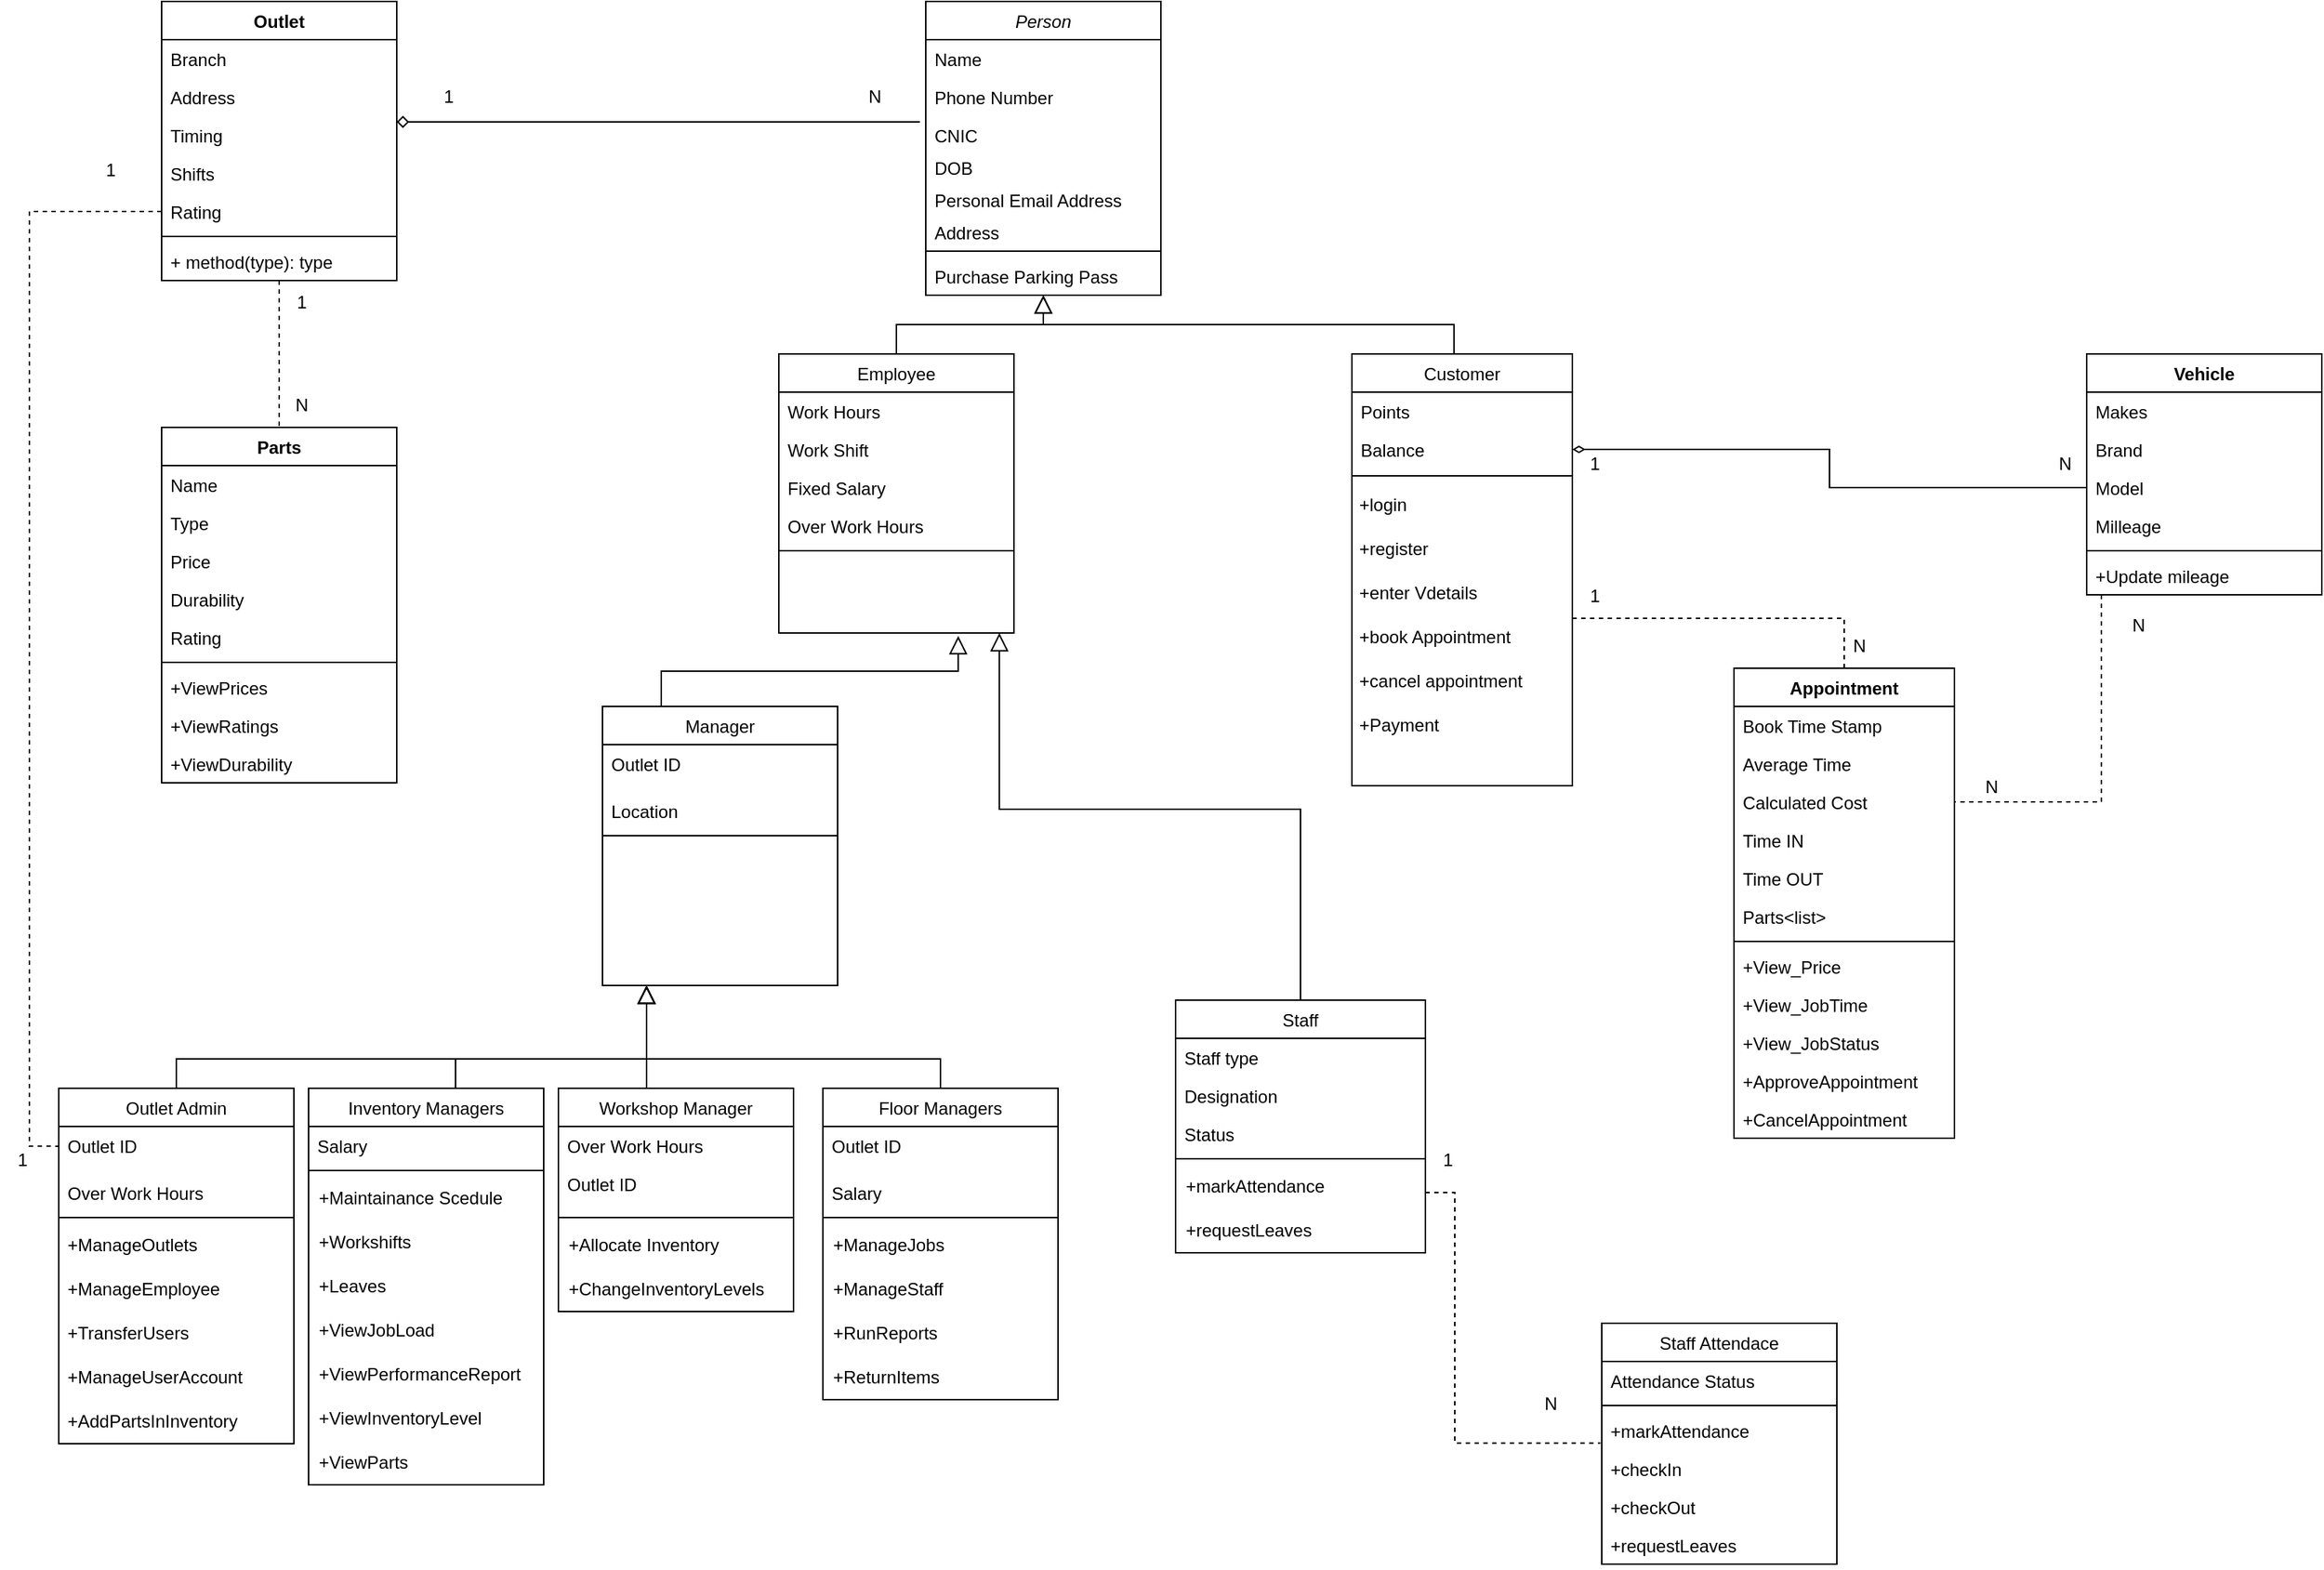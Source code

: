 <mxfile version="20.5.1" type="google"><diagram id="C5RBs43oDa-KdzZeNtuy" name="Page-1"><mxGraphModel grid="1" page="1" gridSize="10" guides="1" tooltips="1" connect="1" arrows="1" fold="1" pageScale="1" pageWidth="827" pageHeight="1169" math="0" shadow="0"><root><mxCell id="WIyWlLk6GJQsqaUBKTNV-0"/><mxCell id="WIyWlLk6GJQsqaUBKTNV-1" parent="WIyWlLk6GJQsqaUBKTNV-0"/><mxCell id="zkfFHV4jXpPFQw0GAbJ--0" value="Person" style="swimlane;fontStyle=2;align=center;verticalAlign=top;childLayout=stackLayout;horizontal=1;startSize=26;horizontalStack=0;resizeParent=1;resizeLast=0;collapsible=1;marginBottom=0;rounded=0;shadow=0;strokeWidth=1;" vertex="1" parent="WIyWlLk6GJQsqaUBKTNV-1"><mxGeometry x="300" y="120" width="160" height="200" as="geometry"><mxRectangle x="230" y="140" width="160" height="26" as="alternateBounds"/></mxGeometry></mxCell><mxCell id="zkfFHV4jXpPFQw0GAbJ--1" value="Name" style="text;align=left;verticalAlign=top;spacingLeft=4;spacingRight=4;overflow=hidden;rotatable=0;points=[[0,0.5],[1,0.5]];portConstraint=eastwest;" vertex="1" parent="zkfFHV4jXpPFQw0GAbJ--0"><mxGeometry y="26" width="160" height="26" as="geometry"/></mxCell><mxCell id="zkfFHV4jXpPFQw0GAbJ--2" value="Phone Number" style="text;align=left;verticalAlign=top;spacingLeft=4;spacingRight=4;overflow=hidden;rotatable=0;points=[[0,0.5],[1,0.5]];portConstraint=eastwest;rounded=0;shadow=0;html=0;" vertex="1" parent="zkfFHV4jXpPFQw0GAbJ--0"><mxGeometry y="52" width="160" height="26" as="geometry"/></mxCell><mxCell id="zkfFHV4jXpPFQw0GAbJ--3" value="CNIC" style="text;align=left;verticalAlign=top;spacingLeft=4;spacingRight=4;overflow=hidden;rotatable=0;points=[[0,0.5],[1,0.5]];portConstraint=eastwest;rounded=0;shadow=0;html=0;" vertex="1" parent="zkfFHV4jXpPFQw0GAbJ--0"><mxGeometry y="78" width="160" height="22" as="geometry"/></mxCell><mxCell id="qIHhbaHu1ZFWpemc7Zsc-0" value="DOB" style="text;align=left;verticalAlign=top;spacingLeft=4;spacingRight=4;overflow=hidden;rotatable=0;points=[[0,0.5],[1,0.5]];portConstraint=eastwest;rounded=0;shadow=0;html=0;" vertex="1" parent="zkfFHV4jXpPFQw0GAbJ--0"><mxGeometry y="100" width="160" height="22" as="geometry"/></mxCell><mxCell id="qIHhbaHu1ZFWpemc7Zsc-2" value="Personal Email Address" style="text;align=left;verticalAlign=top;spacingLeft=4;spacingRight=4;overflow=hidden;rotatable=0;points=[[0,0.5],[1,0.5]];portConstraint=eastwest;rounded=0;shadow=0;html=0;" vertex="1" parent="zkfFHV4jXpPFQw0GAbJ--0"><mxGeometry y="122" width="160" height="22" as="geometry"/></mxCell><mxCell id="qIHhbaHu1ZFWpemc7Zsc-1" value="Address" style="text;align=left;verticalAlign=top;spacingLeft=4;spacingRight=4;overflow=hidden;rotatable=0;points=[[0,0.5],[1,0.5]];portConstraint=eastwest;rounded=0;shadow=0;html=0;" vertex="1" parent="zkfFHV4jXpPFQw0GAbJ--0"><mxGeometry y="144" width="160" height="22" as="geometry"/></mxCell><mxCell id="zkfFHV4jXpPFQw0GAbJ--4" value="" style="line;html=1;strokeWidth=1;align=left;verticalAlign=middle;spacingTop=-1;spacingLeft=3;spacingRight=3;rotatable=0;labelPosition=right;points=[];portConstraint=eastwest;" vertex="1" parent="zkfFHV4jXpPFQw0GAbJ--0"><mxGeometry y="166" width="160" height="8" as="geometry"/></mxCell><mxCell id="zkfFHV4jXpPFQw0GAbJ--5" value="Purchase Parking Pass" style="text;align=left;verticalAlign=top;spacingLeft=4;spacingRight=4;overflow=hidden;rotatable=0;points=[[0,0.5],[1,0.5]];portConstraint=eastwest;" vertex="1" parent="zkfFHV4jXpPFQw0GAbJ--0"><mxGeometry y="174" width="160" height="26" as="geometry"/></mxCell><mxCell id="zkfFHV4jXpPFQw0GAbJ--12" value="" style="endArrow=block;endSize=10;endFill=0;shadow=0;strokeWidth=1;rounded=0;edgeStyle=elbowEdgeStyle;elbow=vertical;exitX=0.5;exitY=0;exitDx=0;exitDy=0;" edge="1" parent="WIyWlLk6GJQsqaUBKTNV-1" source="5S91FyVZtu-QSs44TFKu-78" target="zkfFHV4jXpPFQw0GAbJ--0"><mxGeometry width="160" relative="1" as="geometry"><mxPoint x="280" y="360" as="sourcePoint"/><mxPoint x="280" y="203" as="targetPoint"/></mxGeometry></mxCell><mxCell id="zkfFHV4jXpPFQw0GAbJ--16" value="" style="endArrow=block;endSize=10;endFill=0;shadow=0;strokeWidth=1;rounded=0;edgeStyle=elbowEdgeStyle;elbow=vertical;exitX=0.463;exitY=0;exitDx=0;exitDy=0;exitPerimeter=0;" edge="1" parent="WIyWlLk6GJQsqaUBKTNV-1" source="5S91FyVZtu-QSs44TFKu-100" target="zkfFHV4jXpPFQw0GAbJ--0"><mxGeometry width="160" relative="1" as="geometry"><mxPoint x="490" y="360" as="sourcePoint"/><mxPoint x="390" y="271" as="targetPoint"/></mxGeometry></mxCell><mxCell id="5S91FyVZtu-QSs44TFKu-54" value="Manager" style="swimlane;fontStyle=0;align=center;verticalAlign=top;childLayout=stackLayout;horizontal=1;startSize=26;horizontalStack=0;resizeParent=1;resizeLast=0;collapsible=1;marginBottom=0;rounded=0;shadow=0;strokeWidth=1;" vertex="1" parent="WIyWlLk6GJQsqaUBKTNV-1"><mxGeometry x="80" y="600" width="160" height="190" as="geometry"><mxRectangle x="130" y="380" width="160" height="26" as="alternateBounds"/></mxGeometry></mxCell><mxCell id="5S91FyVZtu-QSs44TFKu-55" value="Outlet ID " style="text;align=left;verticalAlign=top;spacingLeft=4;spacingRight=4;overflow=hidden;rotatable=0;points=[[0,0.5],[1,0.5]];portConstraint=eastwest;" vertex="1" parent="5S91FyVZtu-QSs44TFKu-54"><mxGeometry y="26" width="160" height="32" as="geometry"/></mxCell><mxCell id="5S91FyVZtu-QSs44TFKu-56" value="Location" style="text;align=left;verticalAlign=top;spacingLeft=4;spacingRight=4;overflow=hidden;rotatable=0;points=[[0,0.5],[1,0.5]];portConstraint=eastwest;" vertex="1" parent="5S91FyVZtu-QSs44TFKu-54"><mxGeometry y="58" width="160" height="26" as="geometry"/></mxCell><mxCell id="5S91FyVZtu-QSs44TFKu-60" value="" style="line;html=1;strokeWidth=1;align=left;verticalAlign=middle;spacingTop=-1;spacingLeft=3;spacingRight=3;rotatable=0;labelPosition=right;points=[];portConstraint=eastwest;" vertex="1" parent="5S91FyVZtu-QSs44TFKu-54"><mxGeometry y="84" width="160" height="8" as="geometry"/></mxCell><mxCell id="5S91FyVZtu-QSs44TFKu-62" value="Workshop Manager" style="swimlane;fontStyle=0;align=center;verticalAlign=top;childLayout=stackLayout;horizontal=1;startSize=26;horizontalStack=0;resizeParent=1;resizeLast=0;collapsible=1;marginBottom=0;rounded=0;shadow=0;strokeWidth=1;" vertex="1" parent="WIyWlLk6GJQsqaUBKTNV-1"><mxGeometry x="50" y="860" width="160" height="152" as="geometry"><mxRectangle x="130" y="380" width="160" height="26" as="alternateBounds"/></mxGeometry></mxCell><mxCell id="5S91FyVZtu-QSs44TFKu-63" value="Over Work Hours" style="text;align=left;verticalAlign=top;spacingLeft=4;spacingRight=4;overflow=hidden;rotatable=0;points=[[0,0.5],[1,0.5]];portConstraint=eastwest;" vertex="1" parent="5S91FyVZtu-QSs44TFKu-62"><mxGeometry y="26" width="160" height="26" as="geometry"/></mxCell><mxCell id="fqM7apoE7EmQkIpvCwX5-1" value="Outlet ID " style="text;align=left;verticalAlign=top;spacingLeft=4;spacingRight=4;overflow=hidden;rotatable=0;points=[[0,0.5],[1,0.5]];portConstraint=eastwest;" vertex="1" parent="5S91FyVZtu-QSs44TFKu-62"><mxGeometry y="52" width="160" height="32" as="geometry"/></mxCell><mxCell id="5S91FyVZtu-QSs44TFKu-64" value="" style="line;html=1;strokeWidth=1;align=left;verticalAlign=middle;spacingTop=-1;spacingLeft=3;spacingRight=3;rotatable=0;labelPosition=right;points=[];portConstraint=eastwest;" vertex="1" parent="5S91FyVZtu-QSs44TFKu-62"><mxGeometry y="84" width="160" height="8" as="geometry"/></mxCell><mxCell id="oxZ024_nutZ2vPNYHx4I-30" value="+&lt;span style=&quot;background-color: initial;&quot;&gt;Allocate Inventory&lt;br&gt;&lt;/span&gt;" style="text;html=1;strokeColor=none;fillColor=none;align=left;verticalAlign=middle;whiteSpace=wrap;rounded=0;spacingLeft=5;" vertex="1" parent="5S91FyVZtu-QSs44TFKu-62"><mxGeometry y="92" width="160" height="30" as="geometry"/></mxCell><mxCell id="oxZ024_nutZ2vPNYHx4I-31" value="+ChangeInventoryLevels&lt;span style=&quot;background-color: initial;&quot;&gt;&lt;br&gt;&lt;/span&gt;" style="text;html=1;strokeColor=none;fillColor=none;align=left;verticalAlign=middle;whiteSpace=wrap;rounded=0;spacingLeft=5;" vertex="1" parent="5S91FyVZtu-QSs44TFKu-62"><mxGeometry y="122" width="160" height="30" as="geometry"/></mxCell><mxCell id="5S91FyVZtu-QSs44TFKu-65" value="" style="endArrow=block;endSize=10;endFill=0;shadow=0;strokeWidth=1;rounded=0;edgeStyle=elbowEdgeStyle;elbow=vertical;" edge="1" parent="WIyWlLk6GJQsqaUBKTNV-1" source="5S91FyVZtu-QSs44TFKu-62"><mxGeometry width="160" relative="1" as="geometry"><mxPoint x="-100" y="703" as="sourcePoint"/><mxPoint x="110" y="790" as="targetPoint"/><Array as="points"><mxPoint x="110" y="850"/><mxPoint x="10" y="840"/><mxPoint x="120" y="820"/></Array></mxGeometry></mxCell><mxCell id="5S91FyVZtu-QSs44TFKu-66" value="Inventory Managers" style="swimlane;fontStyle=0;align=center;verticalAlign=top;childLayout=stackLayout;horizontal=1;startSize=26;horizontalStack=0;resizeParent=1;resizeLast=0;collapsible=1;marginBottom=0;rounded=0;shadow=0;strokeWidth=1;" vertex="1" parent="WIyWlLk6GJQsqaUBKTNV-1"><mxGeometry x="-120" y="860" width="160" height="270" as="geometry"><mxRectangle x="340" y="380" width="170" height="26" as="alternateBounds"/></mxGeometry></mxCell><mxCell id="5S91FyVZtu-QSs44TFKu-67" value="Salary" style="text;align=left;verticalAlign=top;spacingLeft=4;spacingRight=4;overflow=hidden;rotatable=0;points=[[0,0.5],[1,0.5]];portConstraint=eastwest;" vertex="1" parent="5S91FyVZtu-QSs44TFKu-66"><mxGeometry y="26" width="160" height="26" as="geometry"/></mxCell><mxCell id="5S91FyVZtu-QSs44TFKu-68" value="" style="line;html=1;strokeWidth=1;align=left;verticalAlign=middle;spacingTop=-1;spacingLeft=3;spacingRight=3;rotatable=0;labelPosition=right;points=[];portConstraint=eastwest;" vertex="1" parent="5S91FyVZtu-QSs44TFKu-66"><mxGeometry y="52" width="160" height="8" as="geometry"/></mxCell><mxCell id="oxZ024_nutZ2vPNYHx4I-22" value="+&lt;span style=&quot;background-color: initial;&quot;&gt;Maintainance Scedule&lt;br&gt;&lt;/span&gt;" style="text;html=1;strokeColor=none;fillColor=none;align=left;verticalAlign=middle;whiteSpace=wrap;rounded=0;spacingLeft=5;" vertex="1" parent="5S91FyVZtu-QSs44TFKu-66"><mxGeometry y="60" width="160" height="30" as="geometry"/></mxCell><mxCell id="oxZ024_nutZ2vPNYHx4I-23" value="+Workshifts" style="text;html=1;strokeColor=none;fillColor=none;align=left;verticalAlign=middle;whiteSpace=wrap;rounded=0;spacingLeft=5;" vertex="1" parent="5S91FyVZtu-QSs44TFKu-66"><mxGeometry y="90" width="160" height="30" as="geometry"/></mxCell><mxCell id="oxZ024_nutZ2vPNYHx4I-24" value="+Leaves" style="text;html=1;strokeColor=none;fillColor=none;align=left;verticalAlign=middle;whiteSpace=wrap;rounded=0;spacingLeft=5;" vertex="1" parent="5S91FyVZtu-QSs44TFKu-66"><mxGeometry y="120" width="160" height="30" as="geometry"/></mxCell><mxCell id="oxZ024_nutZ2vPNYHx4I-25" value="+ViewJobLoad" style="text;html=1;strokeColor=none;fillColor=none;align=left;verticalAlign=middle;whiteSpace=wrap;rounded=0;spacingLeft=5;" vertex="1" parent="5S91FyVZtu-QSs44TFKu-66"><mxGeometry y="150" width="160" height="30" as="geometry"/></mxCell><mxCell id="oxZ024_nutZ2vPNYHx4I-26" value="+ViewPerformanceReport" style="text;html=1;strokeColor=none;fillColor=none;align=left;verticalAlign=middle;whiteSpace=wrap;rounded=0;spacingLeft=5;" vertex="1" parent="5S91FyVZtu-QSs44TFKu-66"><mxGeometry y="180" width="160" height="30" as="geometry"/></mxCell><mxCell id="oxZ024_nutZ2vPNYHx4I-28" value="+ViewInventoryLevel" style="text;html=1;strokeColor=none;fillColor=none;align=left;verticalAlign=middle;whiteSpace=wrap;rounded=0;spacingLeft=5;" vertex="1" parent="5S91FyVZtu-QSs44TFKu-66"><mxGeometry y="210" width="160" height="30" as="geometry"/></mxCell><mxCell id="oxZ024_nutZ2vPNYHx4I-29" value="+ViewParts" style="text;html=1;strokeColor=none;fillColor=none;align=left;verticalAlign=middle;whiteSpace=wrap;rounded=0;spacingLeft=5;" vertex="1" parent="5S91FyVZtu-QSs44TFKu-66"><mxGeometry y="240" width="160" height="30" as="geometry"/></mxCell><mxCell id="5S91FyVZtu-QSs44TFKu-69" value="" style="endArrow=block;endSize=10;endFill=0;shadow=0;strokeWidth=1;rounded=0;edgeStyle=elbowEdgeStyle;elbow=vertical;" edge="1" parent="WIyWlLk6GJQsqaUBKTNV-1" source="5S91FyVZtu-QSs44TFKu-66"><mxGeometry width="160" relative="1" as="geometry"><mxPoint x="-90" y="873" as="sourcePoint"/><mxPoint x="110" y="790" as="targetPoint"/><Array as="points"><mxPoint x="-20" y="840"/></Array></mxGeometry></mxCell><mxCell id="5S91FyVZtu-QSs44TFKu-70" value="Floor Managers" style="swimlane;fontStyle=0;align=center;verticalAlign=top;childLayout=stackLayout;horizontal=1;startSize=26;horizontalStack=0;resizeParent=1;resizeLast=0;collapsible=1;marginBottom=0;rounded=0;shadow=0;strokeWidth=1;" vertex="1" parent="WIyWlLk6GJQsqaUBKTNV-1"><mxGeometry x="230" y="860" width="160" height="212" as="geometry"><mxRectangle x="340" y="380" width="170" height="26" as="alternateBounds"/></mxGeometry></mxCell><mxCell id="fqM7apoE7EmQkIpvCwX5-2" value="Outlet ID " style="text;align=left;verticalAlign=top;spacingLeft=4;spacingRight=4;overflow=hidden;rotatable=0;points=[[0,0.5],[1,0.5]];portConstraint=eastwest;" vertex="1" parent="5S91FyVZtu-QSs44TFKu-70"><mxGeometry y="26" width="160" height="32" as="geometry"/></mxCell><mxCell id="5S91FyVZtu-QSs44TFKu-71" value="Salary" style="text;align=left;verticalAlign=top;spacingLeft=4;spacingRight=4;overflow=hidden;rotatable=0;points=[[0,0.5],[1,0.5]];portConstraint=eastwest;" vertex="1" parent="5S91FyVZtu-QSs44TFKu-70"><mxGeometry y="58" width="160" height="26" as="geometry"/></mxCell><mxCell id="5S91FyVZtu-QSs44TFKu-72" value="" style="line;html=1;strokeWidth=1;align=left;verticalAlign=middle;spacingTop=-1;spacingLeft=3;spacingRight=3;rotatable=0;labelPosition=right;points=[];portConstraint=eastwest;" vertex="1" parent="5S91FyVZtu-QSs44TFKu-70"><mxGeometry y="84" width="160" height="8" as="geometry"/></mxCell><mxCell id="oxZ024_nutZ2vPNYHx4I-32" value="+ManageJobs" style="text;html=1;strokeColor=none;fillColor=none;align=left;verticalAlign=middle;whiteSpace=wrap;rounded=0;spacingLeft=5;" vertex="1" parent="5S91FyVZtu-QSs44TFKu-70"><mxGeometry y="92" width="160" height="30" as="geometry"/></mxCell><mxCell id="oxZ024_nutZ2vPNYHx4I-33" value="+ManageStaff" style="text;html=1;strokeColor=none;fillColor=none;align=left;verticalAlign=middle;whiteSpace=wrap;rounded=0;spacingLeft=5;" vertex="1" parent="5S91FyVZtu-QSs44TFKu-70"><mxGeometry y="122" width="160" height="30" as="geometry"/></mxCell><mxCell id="oxZ024_nutZ2vPNYHx4I-34" value="+RunReports" style="text;html=1;strokeColor=none;fillColor=none;align=left;verticalAlign=middle;whiteSpace=wrap;rounded=0;spacingLeft=5;" vertex="1" parent="5S91FyVZtu-QSs44TFKu-70"><mxGeometry y="152" width="160" height="30" as="geometry"/></mxCell><mxCell id="oxZ024_nutZ2vPNYHx4I-42" value="+ReturnItems" style="text;html=1;strokeColor=none;fillColor=none;align=left;verticalAlign=middle;whiteSpace=wrap;rounded=0;spacingLeft=5;" vertex="1" parent="5S91FyVZtu-QSs44TFKu-70"><mxGeometry y="182" width="160" height="30" as="geometry"/></mxCell><mxCell id="5S91FyVZtu-QSs44TFKu-73" value="" style="endArrow=block;endSize=10;endFill=0;shadow=0;strokeWidth=1;rounded=0;edgeStyle=elbowEdgeStyle;elbow=vertical;" edge="1" parent="WIyWlLk6GJQsqaUBKTNV-1" source="5S91FyVZtu-QSs44TFKu-70"><mxGeometry width="160" relative="1" as="geometry"><mxPoint x="90" y="873" as="sourcePoint"/><mxPoint x="110" y="790" as="targetPoint"/><Array as="points"><mxPoint x="190" y="840"/><mxPoint x="100" y="820"/><mxPoint x="110" y="840"/><mxPoint x="110" y="850"/><mxPoint x="120" y="840"/><mxPoint x="100" y="840"/><mxPoint y="840"/></Array></mxGeometry></mxCell><mxCell id="5S91FyVZtu-QSs44TFKu-74" value="Outlet Admin" style="swimlane;fontStyle=0;align=center;verticalAlign=top;childLayout=stackLayout;horizontal=1;startSize=26;horizontalStack=0;resizeParent=1;resizeLast=0;collapsible=1;marginBottom=0;rounded=0;shadow=0;strokeWidth=1;" vertex="1" parent="WIyWlLk6GJQsqaUBKTNV-1"><mxGeometry x="-290" y="860" width="160" height="242" as="geometry"><mxRectangle x="130" y="380" width="160" height="26" as="alternateBounds"/></mxGeometry></mxCell><mxCell id="fqM7apoE7EmQkIpvCwX5-0" value="Outlet ID " style="text;align=left;verticalAlign=top;spacingLeft=4;spacingRight=4;overflow=hidden;rotatable=0;points=[[0,0.5],[1,0.5]];portConstraint=eastwest;" vertex="1" parent="5S91FyVZtu-QSs44TFKu-74"><mxGeometry y="26" width="160" height="32" as="geometry"/></mxCell><mxCell id="5S91FyVZtu-QSs44TFKu-75" value="Over Work Hours" style="text;align=left;verticalAlign=top;spacingLeft=4;spacingRight=4;overflow=hidden;rotatable=0;points=[[0,0.5],[1,0.5]];portConstraint=eastwest;" vertex="1" parent="5S91FyVZtu-QSs44TFKu-74"><mxGeometry y="58" width="160" height="26" as="geometry"/></mxCell><mxCell id="5S91FyVZtu-QSs44TFKu-76" value="" style="line;html=1;strokeWidth=1;align=left;verticalAlign=middle;spacingTop=-1;spacingLeft=3;spacingRight=3;rotatable=0;labelPosition=right;points=[];portConstraint=eastwest;" vertex="1" parent="5S91FyVZtu-QSs44TFKu-74"><mxGeometry y="84" width="160" height="8" as="geometry"/></mxCell><mxCell id="oxZ024_nutZ2vPNYHx4I-14" value="+ManageOutlets" style="text;html=1;strokeColor=none;fillColor=none;align=left;verticalAlign=middle;whiteSpace=wrap;rounded=0;spacingLeft=4;" vertex="1" parent="5S91FyVZtu-QSs44TFKu-74"><mxGeometry y="92" width="160" height="30" as="geometry"/></mxCell><mxCell id="oxZ024_nutZ2vPNYHx4I-15" value="&lt;div&gt;+ManageEmployee&lt;/div&gt;" style="text;html=1;strokeColor=none;fillColor=none;align=left;verticalAlign=middle;whiteSpace=wrap;rounded=0;spacingLeft=4;" vertex="1" parent="5S91FyVZtu-QSs44TFKu-74"><mxGeometry y="122" width="160" height="30" as="geometry"/></mxCell><mxCell id="oxZ024_nutZ2vPNYHx4I-16" value="+TransferUsers" style="text;html=1;strokeColor=none;fillColor=none;align=left;verticalAlign=middle;whiteSpace=wrap;rounded=0;spacingLeft=4;" vertex="1" parent="5S91FyVZtu-QSs44TFKu-74"><mxGeometry y="152" width="160" height="30" as="geometry"/></mxCell><mxCell id="oxZ024_nutZ2vPNYHx4I-17" value="+ManageUserAccount" style="text;html=1;strokeColor=none;fillColor=none;align=left;verticalAlign=middle;whiteSpace=wrap;rounded=0;spacingLeft=4;" vertex="1" parent="5S91FyVZtu-QSs44TFKu-74"><mxGeometry y="182" width="160" height="30" as="geometry"/></mxCell><mxCell id="oxZ024_nutZ2vPNYHx4I-18" value="+AddPartsInInventory" style="text;html=1;strokeColor=none;fillColor=none;align=left;verticalAlign=middle;whiteSpace=wrap;rounded=0;spacingLeft=4;" vertex="1" parent="5S91FyVZtu-QSs44TFKu-74"><mxGeometry y="212" width="160" height="30" as="geometry"/></mxCell><mxCell id="5S91FyVZtu-QSs44TFKu-77" value="" style="endArrow=block;endSize=10;endFill=0;shadow=0;strokeWidth=1;rounded=0;edgeStyle=elbowEdgeStyle;elbow=vertical;" edge="1" parent="WIyWlLk6GJQsqaUBKTNV-1" source="5S91FyVZtu-QSs44TFKu-74"><mxGeometry width="160" relative="1" as="geometry"><mxPoint x="-280" y="703" as="sourcePoint"/><mxPoint x="110" y="790" as="targetPoint"/><Array as="points"><mxPoint y="840"/><mxPoint x="-280" y="840"/><mxPoint x="-140" y="830"/><mxPoint y="840"/></Array></mxGeometry></mxCell><mxCell id="5S91FyVZtu-QSs44TFKu-78" value="Employee" style="swimlane;fontStyle=0;align=center;verticalAlign=top;childLayout=stackLayout;horizontal=1;startSize=26;horizontalStack=0;resizeParent=1;resizeLast=0;collapsible=1;marginBottom=0;rounded=0;shadow=0;strokeWidth=1;" vertex="1" parent="WIyWlLk6GJQsqaUBKTNV-1"><mxGeometry x="200" y="360" width="160" height="190" as="geometry"><mxRectangle x="130" y="380" width="160" height="26" as="alternateBounds"/></mxGeometry></mxCell><mxCell id="5S91FyVZtu-QSs44TFKu-80" value="Work Hours" style="text;align=left;verticalAlign=top;spacingLeft=4;spacingRight=4;overflow=hidden;rotatable=0;points=[[0,0.5],[1,0.5]];portConstraint=eastwest;" vertex="1" parent="5S91FyVZtu-QSs44TFKu-78"><mxGeometry y="26" width="160" height="26" as="geometry"/></mxCell><mxCell id="5S91FyVZtu-QSs44TFKu-81" value="Work Shift" style="text;align=left;verticalAlign=top;spacingLeft=4;spacingRight=4;overflow=hidden;rotatable=0;points=[[0,0.5],[1,0.5]];portConstraint=eastwest;" vertex="1" parent="5S91FyVZtu-QSs44TFKu-78"><mxGeometry y="52" width="160" height="26" as="geometry"/></mxCell><mxCell id="5S91FyVZtu-QSs44TFKu-82" value="Fixed Salary" style="text;align=left;verticalAlign=top;spacingLeft=4;spacingRight=4;overflow=hidden;rotatable=0;points=[[0,0.5],[1,0.5]];portConstraint=eastwest;" vertex="1" parent="5S91FyVZtu-QSs44TFKu-78"><mxGeometry y="78" width="160" height="26" as="geometry"/></mxCell><mxCell id="5S91FyVZtu-QSs44TFKu-83" value="Over Work Hours" style="text;align=left;verticalAlign=top;spacingLeft=4;spacingRight=4;overflow=hidden;rotatable=0;points=[[0,0.5],[1,0.5]];portConstraint=eastwest;" vertex="1" parent="5S91FyVZtu-QSs44TFKu-78"><mxGeometry y="104" width="160" height="26" as="geometry"/></mxCell><mxCell id="5S91FyVZtu-QSs44TFKu-84" value="" style="line;html=1;strokeWidth=1;align=left;verticalAlign=middle;spacingTop=-1;spacingLeft=3;spacingRight=3;rotatable=0;labelPosition=right;points=[];portConstraint=eastwest;" vertex="1" parent="5S91FyVZtu-QSs44TFKu-78"><mxGeometry y="130" width="160" height="8" as="geometry"/></mxCell><mxCell id="5S91FyVZtu-QSs44TFKu-90" value="" style="endArrow=block;endSize=10;endFill=0;shadow=0;strokeWidth=1;rounded=0;edgeStyle=elbowEdgeStyle;elbow=vertical;exitX=0.25;exitY=0;exitDx=0;exitDy=0;entryX=0.763;entryY=1.077;entryDx=0;entryDy=0;entryPerimeter=0;" edge="1" parent="WIyWlLk6GJQsqaUBKTNV-1" source="5S91FyVZtu-QSs44TFKu-54"><mxGeometry width="160" relative="1" as="geometry"><mxPoint x="220" y="630" as="sourcePoint"/><mxPoint x="322.08" y="552.002" as="targetPoint"/></mxGeometry></mxCell><mxCell id="5S91FyVZtu-QSs44TFKu-91" value="" style="endArrow=block;endSize=10;endFill=0;shadow=0;strokeWidth=1;rounded=0;edgeStyle=elbowEdgeStyle;elbow=vertical;exitX=0.5;exitY=0;exitDx=0;exitDy=0;entryX=0.938;entryY=1;entryDx=0;entryDy=0;entryPerimeter=0;" edge="1" parent="WIyWlLk6GJQsqaUBKTNV-1" source="5S91FyVZtu-QSs44TFKu-92"><mxGeometry width="160" relative="1" as="geometry"><mxPoint x="540.08" y="631.05" as="sourcePoint"/><mxPoint x="350.08" y="550" as="targetPoint"/><Array as="points"><mxPoint x="520" y="670"/><mxPoint x="370" y="592"/><mxPoint x="360" y="582"/></Array></mxGeometry></mxCell><mxCell id="5S91FyVZtu-QSs44TFKu-92" value="Staff" style="swimlane;fontStyle=0;align=center;verticalAlign=top;childLayout=stackLayout;horizontal=1;startSize=26;horizontalStack=0;resizeParent=1;resizeLast=0;collapsible=1;marginBottom=0;rounded=0;shadow=0;strokeWidth=1;" vertex="1" parent="WIyWlLk6GJQsqaUBKTNV-1"><mxGeometry x="470" y="800" width="170" height="172" as="geometry"><mxRectangle x="130" y="380" width="160" height="26" as="alternateBounds"/></mxGeometry></mxCell><mxCell id="5S91FyVZtu-QSs44TFKu-94" value="Staff type" style="text;align=left;verticalAlign=top;spacingLeft=4;spacingRight=4;overflow=hidden;rotatable=0;points=[[0,0.5],[1,0.5]];portConstraint=eastwest;" vertex="1" parent="5S91FyVZtu-QSs44TFKu-92"><mxGeometry y="26" width="170" height="26" as="geometry"/></mxCell><mxCell id="5S91FyVZtu-QSs44TFKu-158" value="Designation" style="text;align=left;verticalAlign=top;spacingLeft=4;spacingRight=4;overflow=hidden;rotatable=0;points=[[0,0.5],[1,0.5]];portConstraint=eastwest;" vertex="1" parent="5S91FyVZtu-QSs44TFKu-92"><mxGeometry y="52" width="170" height="26" as="geometry"/></mxCell><mxCell id="5S91FyVZtu-QSs44TFKu-160" value="Status" style="text;align=left;verticalAlign=top;spacingLeft=4;spacingRight=4;overflow=hidden;rotatable=0;points=[[0,0.5],[1,0.5]];portConstraint=eastwest;" vertex="1" parent="5S91FyVZtu-QSs44TFKu-92"><mxGeometry y="78" width="170" height="26" as="geometry"/></mxCell><mxCell id="5S91FyVZtu-QSs44TFKu-98" value="" style="line;html=1;strokeWidth=1;align=left;verticalAlign=middle;spacingTop=-1;spacingLeft=3;spacingRight=3;rotatable=0;labelPosition=right;points=[];portConstraint=eastwest;" vertex="1" parent="5S91FyVZtu-QSs44TFKu-92"><mxGeometry y="104" width="170" height="8" as="geometry"/></mxCell><mxCell id="oxZ024_nutZ2vPNYHx4I-45" value="+markAttendance" style="text;html=1;strokeColor=none;fillColor=none;align=left;verticalAlign=middle;whiteSpace=wrap;rounded=0;spacingLeft=5;" vertex="1" parent="5S91FyVZtu-QSs44TFKu-92"><mxGeometry y="112" width="170" height="30" as="geometry"/></mxCell><mxCell id="oxZ024_nutZ2vPNYHx4I-46" value="+requestLeaves" style="text;html=1;strokeColor=none;fillColor=none;align=left;verticalAlign=middle;whiteSpace=wrap;rounded=0;spacingLeft=5;" vertex="1" parent="5S91FyVZtu-QSs44TFKu-92"><mxGeometry y="142" width="170" height="30" as="geometry"/></mxCell><mxCell id="5S91FyVZtu-QSs44TFKu-100" value="Customer" style="swimlane;fontStyle=0;align=center;verticalAlign=top;childLayout=stackLayout;horizontal=1;startSize=26;horizontalStack=0;resizeParent=1;resizeLast=0;collapsible=1;marginBottom=0;rounded=0;shadow=0;strokeWidth=1;" vertex="1" parent="WIyWlLk6GJQsqaUBKTNV-1"><mxGeometry x="590" y="360" width="150" height="294" as="geometry"><mxRectangle x="130" y="380" width="160" height="26" as="alternateBounds"/></mxGeometry></mxCell><mxCell id="5S91FyVZtu-QSs44TFKu-103" value="Points" style="text;align=left;verticalAlign=top;spacingLeft=4;spacingRight=4;overflow=hidden;rotatable=0;points=[[0,0.5],[1,0.5]];portConstraint=eastwest;" vertex="1" parent="5S91FyVZtu-QSs44TFKu-100"><mxGeometry y="26" width="150" height="26" as="geometry"/></mxCell><mxCell id="5S91FyVZtu-QSs44TFKu-104" value="Balance" style="text;align=left;verticalAlign=top;spacingLeft=4;spacingRight=4;overflow=hidden;rotatable=0;points=[[0,0.5],[1,0.5]];portConstraint=eastwest;" vertex="1" parent="5S91FyVZtu-QSs44TFKu-100"><mxGeometry y="52" width="150" height="26" as="geometry"/></mxCell><mxCell id="5S91FyVZtu-QSs44TFKu-106" value="" style="line;html=1;strokeWidth=1;align=left;verticalAlign=middle;spacingTop=-1;spacingLeft=3;spacingRight=3;rotatable=0;labelPosition=right;points=[];portConstraint=eastwest;" vertex="1" parent="5S91FyVZtu-QSs44TFKu-100"><mxGeometry y="78" width="150" height="10" as="geometry"/></mxCell><mxCell id="oxZ024_nutZ2vPNYHx4I-2" value="+login" style="text;html=1;strokeColor=none;fillColor=none;align=left;verticalAlign=middle;whiteSpace=wrap;rounded=0;spacingLeft=3;" vertex="1" parent="5S91FyVZtu-QSs44TFKu-100"><mxGeometry y="88" width="150" height="30" as="geometry"/></mxCell><mxCell id="oxZ024_nutZ2vPNYHx4I-3" value="+register" style="text;html=1;strokeColor=none;fillColor=none;align=left;verticalAlign=middle;whiteSpace=wrap;rounded=0;spacingLeft=3;" vertex="1" parent="5S91FyVZtu-QSs44TFKu-100"><mxGeometry y="118" width="150" height="30" as="geometry"/></mxCell><mxCell id="oxZ024_nutZ2vPNYHx4I-4" value="+&lt;span style=&quot;background-color: initial;&quot;&gt;enter Vdetails&lt;br&gt;&lt;/span&gt;" style="text;html=1;strokeColor=none;fillColor=none;align=left;verticalAlign=middle;whiteSpace=wrap;rounded=0;spacingLeft=3;" vertex="1" parent="5S91FyVZtu-QSs44TFKu-100"><mxGeometry y="148" width="150" height="30" as="geometry"/></mxCell><mxCell id="oxZ024_nutZ2vPNYHx4I-5" value="+&lt;span style=&quot;background-color: initial;&quot;&gt;book Appointment&lt;br&gt;&lt;/span&gt;" style="text;html=1;strokeColor=none;fillColor=none;align=left;verticalAlign=middle;whiteSpace=wrap;rounded=0;spacingLeft=3;" vertex="1" parent="5S91FyVZtu-QSs44TFKu-100"><mxGeometry y="178" width="150" height="30" as="geometry"/></mxCell><mxCell id="oxZ024_nutZ2vPNYHx4I-6" value="&lt;span style=&quot;background-color: initial;&quot;&gt;+&lt;/span&gt;&lt;span style=&quot;background-color: initial;&quot;&gt;cancel appointment&lt;br&gt;&lt;/span&gt;" style="text;html=1;strokeColor=none;fillColor=none;align=left;verticalAlign=middle;whiteSpace=wrap;rounded=0;spacingLeft=3;" vertex="1" parent="5S91FyVZtu-QSs44TFKu-100"><mxGeometry y="208" width="150" height="30" as="geometry"/></mxCell><mxCell id="oxZ024_nutZ2vPNYHx4I-7" value="&lt;span style=&quot;background-color: initial;&quot;&gt;+Payment&lt;br&gt;&lt;/span&gt;" style="text;html=1;strokeColor=none;fillColor=none;align=left;verticalAlign=middle;whiteSpace=wrap;rounded=0;spacingLeft=3;" vertex="1" parent="5S91FyVZtu-QSs44TFKu-100"><mxGeometry y="238" width="150" height="30" as="geometry"/></mxCell><mxCell id="5S91FyVZtu-QSs44TFKu-178" style="edgeStyle=orthogonalEdgeStyle;rounded=0;orthogonalLoop=1;jettySize=auto;html=1;dashed=1;endArrow=none;endFill=0;" edge="1" parent="WIyWlLk6GJQsqaUBKTNV-1" source="5S91FyVZtu-QSs44TFKu-111" target="5S91FyVZtu-QSs44TFKu-170"><mxGeometry relative="1" as="geometry"><mxPoint x="-140" y="390" as="targetPoint"/></mxGeometry></mxCell><mxCell id="5S91FyVZtu-QSs44TFKu-111" value="Outlet" style="swimlane;fontStyle=1;align=center;verticalAlign=top;childLayout=stackLayout;horizontal=1;startSize=26;horizontalStack=0;resizeParent=1;resizeParentMax=0;resizeLast=0;collapsible=1;marginBottom=0;" vertex="1" parent="WIyWlLk6GJQsqaUBKTNV-1"><mxGeometry x="-220" y="120" width="160" height="190" as="geometry"/></mxCell><mxCell id="5S91FyVZtu-QSs44TFKu-115" value="Branch" style="text;strokeColor=none;fillColor=none;align=left;verticalAlign=top;spacingLeft=4;spacingRight=4;overflow=hidden;rotatable=0;points=[[0,0.5],[1,0.5]];portConstraint=eastwest;" vertex="1" parent="5S91FyVZtu-QSs44TFKu-111"><mxGeometry y="26" width="160" height="26" as="geometry"/></mxCell><mxCell id="5S91FyVZtu-QSs44TFKu-112" value="Address" style="text;strokeColor=none;fillColor=none;align=left;verticalAlign=top;spacingLeft=4;spacingRight=4;overflow=hidden;rotatable=0;points=[[0,0.5],[1,0.5]];portConstraint=eastwest;" vertex="1" parent="5S91FyVZtu-QSs44TFKu-111"><mxGeometry y="52" width="160" height="26" as="geometry"/></mxCell><mxCell id="5S91FyVZtu-QSs44TFKu-121" value="Timing" style="text;strokeColor=none;fillColor=none;align=left;verticalAlign=top;spacingLeft=4;spacingRight=4;overflow=hidden;rotatable=0;points=[[0,0.5],[1,0.5]];portConstraint=eastwest;" vertex="1" parent="5S91FyVZtu-QSs44TFKu-111"><mxGeometry y="78" width="160" height="26" as="geometry"/></mxCell><mxCell id="5S91FyVZtu-QSs44TFKu-181" value="Shifts" style="text;strokeColor=none;fillColor=none;align=left;verticalAlign=top;spacingLeft=4;spacingRight=4;overflow=hidden;rotatable=0;points=[[0,0.5],[1,0.5]];portConstraint=eastwest;" vertex="1" parent="5S91FyVZtu-QSs44TFKu-111"><mxGeometry y="104" width="160" height="26" as="geometry"/></mxCell><mxCell id="5S91FyVZtu-QSs44TFKu-122" value="Rating" style="text;strokeColor=none;fillColor=none;align=left;verticalAlign=top;spacingLeft=4;spacingRight=4;overflow=hidden;rotatable=0;points=[[0,0.5],[1,0.5]];portConstraint=eastwest;" vertex="1" parent="5S91FyVZtu-QSs44TFKu-111"><mxGeometry y="130" width="160" height="26" as="geometry"/></mxCell><mxCell id="5S91FyVZtu-QSs44TFKu-113" value="" style="line;strokeWidth=1;fillColor=none;align=left;verticalAlign=middle;spacingTop=-1;spacingLeft=3;spacingRight=3;rotatable=0;labelPosition=right;points=[];portConstraint=eastwest;strokeColor=inherit;" vertex="1" parent="5S91FyVZtu-QSs44TFKu-111"><mxGeometry y="156" width="160" height="8" as="geometry"/></mxCell><mxCell id="5S91FyVZtu-QSs44TFKu-114" value="+ method(type): type" style="text;strokeColor=none;fillColor=none;align=left;verticalAlign=top;spacingLeft=4;spacingRight=4;overflow=hidden;rotatable=0;points=[[0,0.5],[1,0.5]];portConstraint=eastwest;" vertex="1" parent="5S91FyVZtu-QSs44TFKu-111"><mxGeometry y="164" width="160" height="26" as="geometry"/></mxCell><mxCell id="5S91FyVZtu-QSs44TFKu-125" value="Vehicle" style="swimlane;fontStyle=1;align=center;verticalAlign=top;childLayout=stackLayout;horizontal=1;startSize=26;horizontalStack=0;resizeParent=1;resizeParentMax=0;resizeLast=0;collapsible=1;marginBottom=0;" vertex="1" parent="WIyWlLk6GJQsqaUBKTNV-1"><mxGeometry x="1090" y="360" width="160" height="164" as="geometry"/></mxCell><mxCell id="5S91FyVZtu-QSs44TFKu-126" value="Makes" style="text;strokeColor=none;fillColor=none;align=left;verticalAlign=top;spacingLeft=4;spacingRight=4;overflow=hidden;rotatable=0;points=[[0,0.5],[1,0.5]];portConstraint=eastwest;" vertex="1" parent="5S91FyVZtu-QSs44TFKu-125"><mxGeometry y="26" width="160" height="26" as="geometry"/></mxCell><mxCell id="5S91FyVZtu-QSs44TFKu-127" value="Brand" style="text;strokeColor=none;fillColor=none;align=left;verticalAlign=top;spacingLeft=4;spacingRight=4;overflow=hidden;rotatable=0;points=[[0,0.5],[1,0.5]];portConstraint=eastwest;" vertex="1" parent="5S91FyVZtu-QSs44TFKu-125"><mxGeometry y="52" width="160" height="26" as="geometry"/></mxCell><mxCell id="5S91FyVZtu-QSs44TFKu-128" value="Model" style="text;strokeColor=none;fillColor=none;align=left;verticalAlign=top;spacingLeft=4;spacingRight=4;overflow=hidden;rotatable=0;points=[[0,0.5],[1,0.5]];portConstraint=eastwest;" vertex="1" parent="5S91FyVZtu-QSs44TFKu-125"><mxGeometry y="78" width="160" height="26" as="geometry"/></mxCell><mxCell id="5S91FyVZtu-QSs44TFKu-129" value="Milleage" style="text;strokeColor=none;fillColor=none;align=left;verticalAlign=top;spacingLeft=4;spacingRight=4;overflow=hidden;rotatable=0;points=[[0,0.5],[1,0.5]];portConstraint=eastwest;" vertex="1" parent="5S91FyVZtu-QSs44TFKu-125"><mxGeometry y="104" width="160" height="26" as="geometry"/></mxCell><mxCell id="5S91FyVZtu-QSs44TFKu-130" value="" style="line;strokeWidth=1;fillColor=none;align=left;verticalAlign=middle;spacingTop=-1;spacingLeft=3;spacingRight=3;rotatable=0;labelPosition=right;points=[];portConstraint=eastwest;strokeColor=inherit;" vertex="1" parent="5S91FyVZtu-QSs44TFKu-125"><mxGeometry y="130" width="160" height="8" as="geometry"/></mxCell><mxCell id="5S91FyVZtu-QSs44TFKu-131" value="+Update mileage&#10;" style="text;strokeColor=none;fillColor=none;align=left;verticalAlign=top;spacingLeft=4;spacingRight=4;overflow=hidden;rotatable=0;points=[[0,0.5],[1,0.5]];portConstraint=eastwest;" vertex="1" parent="5S91FyVZtu-QSs44TFKu-125"><mxGeometry y="138" width="160" height="26" as="geometry"/></mxCell><mxCell id="fqM7apoE7EmQkIpvCwX5-6" style="edgeStyle=orthogonalEdgeStyle;rounded=0;orthogonalLoop=1;jettySize=auto;html=1;endArrow=none;endFill=0;dashed=1;" edge="1" parent="WIyWlLk6GJQsqaUBKTNV-1" source="5S91FyVZtu-QSs44TFKu-136"><mxGeometry relative="1" as="geometry"><mxPoint x="740" y="540" as="targetPoint"/><Array as="points"><mxPoint x="820" y="540"/><mxPoint x="820" y="540"/></Array></mxGeometry></mxCell><mxCell id="5S91FyVZtu-QSs44TFKu-136" value="Appointment" style="swimlane;fontStyle=1;align=center;verticalAlign=top;childLayout=stackLayout;horizontal=1;startSize=26;horizontalStack=0;resizeParent=1;resizeParentMax=0;resizeLast=0;collapsible=1;marginBottom=0;" vertex="1" parent="WIyWlLk6GJQsqaUBKTNV-1"><mxGeometry x="850" y="574" width="150" height="320" as="geometry"/></mxCell><mxCell id="5S91FyVZtu-QSs44TFKu-140" value="Book Time Stamp" style="text;strokeColor=none;fillColor=none;align=left;verticalAlign=top;spacingLeft=4;spacingRight=4;overflow=hidden;rotatable=0;points=[[0,0.5],[1,0.5]];portConstraint=eastwest;" vertex="1" parent="5S91FyVZtu-QSs44TFKu-136"><mxGeometry y="26" width="150" height="26" as="geometry"/></mxCell><mxCell id="5S91FyVZtu-QSs44TFKu-157" value="Average Time " style="text;strokeColor=none;fillColor=none;align=left;verticalAlign=top;spacingLeft=4;spacingRight=4;overflow=hidden;rotatable=0;points=[[0,0.5],[1,0.5]];portConstraint=eastwest;" vertex="1" parent="5S91FyVZtu-QSs44TFKu-136"><mxGeometry y="52" width="150" height="26" as="geometry"/></mxCell><mxCell id="5S91FyVZtu-QSs44TFKu-149" value="Calculated Cost" style="text;strokeColor=none;fillColor=none;align=left;verticalAlign=top;spacingLeft=4;spacingRight=4;overflow=hidden;rotatable=0;points=[[0,0.5],[1,0.5]];portConstraint=eastwest;" vertex="1" parent="5S91FyVZtu-QSs44TFKu-136"><mxGeometry y="78" width="150" height="26" as="geometry"/></mxCell><mxCell id="5S91FyVZtu-QSs44TFKu-154" value="Time IN" style="text;strokeColor=none;fillColor=none;align=left;verticalAlign=top;spacingLeft=4;spacingRight=4;overflow=hidden;rotatable=0;points=[[0,0.5],[1,0.5]];portConstraint=eastwest;" vertex="1" parent="5S91FyVZtu-QSs44TFKu-136"><mxGeometry y="104" width="150" height="26" as="geometry"/></mxCell><mxCell id="5S91FyVZtu-QSs44TFKu-155" value="Time OUT" style="text;strokeColor=none;fillColor=none;align=left;verticalAlign=top;spacingLeft=4;spacingRight=4;overflow=hidden;rotatable=0;points=[[0,0.5],[1,0.5]];portConstraint=eastwest;" vertex="1" parent="5S91FyVZtu-QSs44TFKu-136"><mxGeometry y="130" width="150" height="26" as="geometry"/></mxCell><mxCell id="5S91FyVZtu-QSs44TFKu-146" value="Parts&lt;list&gt;" style="text;strokeColor=none;fillColor=none;align=left;verticalAlign=top;spacingLeft=4;spacingRight=4;overflow=hidden;rotatable=0;points=[[0,0.5],[1,0.5]];portConstraint=eastwest;" vertex="1" parent="5S91FyVZtu-QSs44TFKu-136"><mxGeometry y="156" width="150" height="26" as="geometry"/></mxCell><mxCell id="5S91FyVZtu-QSs44TFKu-141" value="" style="line;strokeWidth=1;fillColor=none;align=left;verticalAlign=middle;spacingTop=-1;spacingLeft=3;spacingRight=3;rotatable=0;labelPosition=right;points=[];portConstraint=eastwest;strokeColor=inherit;" vertex="1" parent="5S91FyVZtu-QSs44TFKu-136"><mxGeometry y="182" width="150" height="8" as="geometry"/></mxCell><mxCell id="5S91FyVZtu-QSs44TFKu-142" value="+View_Price&#10;&#10;" style="text;strokeColor=none;fillColor=none;align=left;verticalAlign=top;spacingLeft=4;spacingRight=4;overflow=hidden;rotatable=0;points=[[0,0.5],[1,0.5]];portConstraint=eastwest;" vertex="1" parent="5S91FyVZtu-QSs44TFKu-136"><mxGeometry y="190" width="150" height="26" as="geometry"/></mxCell><mxCell id="oxZ024_nutZ2vPNYHx4I-47" value="+View_JobTime&#10;" style="text;strokeColor=none;fillColor=none;align=left;verticalAlign=top;spacingLeft=4;spacingRight=4;overflow=hidden;rotatable=0;points=[[0,0.5],[1,0.5]];portConstraint=eastwest;" vertex="1" parent="5S91FyVZtu-QSs44TFKu-136"><mxGeometry y="216" width="150" height="26" as="geometry"/></mxCell><mxCell id="oxZ024_nutZ2vPNYHx4I-48" value="+View_JobStatus&#10;" style="text;strokeColor=none;fillColor=none;align=left;verticalAlign=top;spacingLeft=4;spacingRight=4;overflow=hidden;rotatable=0;points=[[0,0.5],[1,0.5]];portConstraint=eastwest;" vertex="1" parent="5S91FyVZtu-QSs44TFKu-136"><mxGeometry y="242" width="150" height="26" as="geometry"/></mxCell><mxCell id="oxZ024_nutZ2vPNYHx4I-49" value="+ApproveAppointment" style="text;strokeColor=none;fillColor=none;align=left;verticalAlign=top;spacingLeft=4;spacingRight=4;overflow=hidden;rotatable=0;points=[[0,0.5],[1,0.5]];portConstraint=eastwest;" vertex="1" parent="5S91FyVZtu-QSs44TFKu-136"><mxGeometry y="268" width="150" height="26" as="geometry"/></mxCell><mxCell id="oxZ024_nutZ2vPNYHx4I-53" value="+CancelAppointment" style="text;strokeColor=none;fillColor=none;align=left;verticalAlign=top;spacingLeft=4;spacingRight=4;overflow=hidden;rotatable=0;points=[[0,0.5],[1,0.5]];portConstraint=eastwest;" vertex="1" parent="5S91FyVZtu-QSs44TFKu-136"><mxGeometry y="294" width="150" height="26" as="geometry"/></mxCell><mxCell id="5S91FyVZtu-QSs44TFKu-161" style="edgeStyle=orthogonalEdgeStyle;rounded=0;orthogonalLoop=1;jettySize=auto;html=1;dashed=1;endArrow=none;endFill=0;entryX=-0.005;entryY=-0.17;entryDx=0;entryDy=0;entryPerimeter=0;" edge="1" parent="WIyWlLk6GJQsqaUBKTNV-1" target="oxZ024_nutZ2vPNYHx4I-11"><mxGeometry relative="1" as="geometry"><mxPoint x="810" y="950" as="targetPoint"/><Array as="points"><mxPoint x="660" y="931"/><mxPoint x="660" y="1102"/></Array><mxPoint x="640" y="931.0" as="sourcePoint"/></mxGeometry></mxCell><mxCell id="5S91FyVZtu-QSs44TFKu-162" value="Staff Attendace" style="swimlane;fontStyle=0;align=center;verticalAlign=top;childLayout=stackLayout;horizontal=1;startSize=26;horizontalStack=0;resizeParent=1;resizeLast=0;collapsible=1;marginBottom=0;rounded=0;shadow=0;strokeWidth=1;" vertex="1" parent="WIyWlLk6GJQsqaUBKTNV-1"><mxGeometry x="760" y="1020" width="160" height="164" as="geometry"><mxRectangle x="130" y="380" width="160" height="26" as="alternateBounds"/></mxGeometry></mxCell><mxCell id="5S91FyVZtu-QSs44TFKu-163" value="Attendance Status" style="text;align=left;verticalAlign=top;spacingLeft=4;spacingRight=4;overflow=hidden;rotatable=0;points=[[0,0.5],[1,0.5]];portConstraint=eastwest;" vertex="1" parent="5S91FyVZtu-QSs44TFKu-162"><mxGeometry y="26" width="160" height="26" as="geometry"/></mxCell><mxCell id="5S91FyVZtu-QSs44TFKu-166" value="" style="line;html=1;strokeWidth=1;align=left;verticalAlign=middle;spacingTop=-1;spacingLeft=3;spacingRight=3;rotatable=0;labelPosition=right;points=[];portConstraint=eastwest;" vertex="1" parent="5S91FyVZtu-QSs44TFKu-162"><mxGeometry y="52" width="160" height="8" as="geometry"/></mxCell><mxCell id="5S91FyVZtu-QSs44TFKu-167" value="+markAttendance" style="text;align=left;verticalAlign=top;spacingLeft=4;spacingRight=4;overflow=hidden;rotatable=0;points=[[0,0.5],[1,0.5]];portConstraint=eastwest;" vertex="1" parent="5S91FyVZtu-QSs44TFKu-162"><mxGeometry y="60" width="160" height="26" as="geometry"/></mxCell><mxCell id="oxZ024_nutZ2vPNYHx4I-11" value="+checkIn" style="text;align=left;verticalAlign=top;spacingLeft=4;spacingRight=4;overflow=hidden;rotatable=0;points=[[0,0.5],[1,0.5]];portConstraint=eastwest;" vertex="1" parent="5S91FyVZtu-QSs44TFKu-162"><mxGeometry y="86" width="160" height="26" as="geometry"/></mxCell><mxCell id="oxZ024_nutZ2vPNYHx4I-12" value="+checkOut" style="text;align=left;verticalAlign=top;spacingLeft=4;spacingRight=4;overflow=hidden;rotatable=0;points=[[0,0.5],[1,0.5]];portConstraint=eastwest;" vertex="1" parent="5S91FyVZtu-QSs44TFKu-162"><mxGeometry y="112" width="160" height="26" as="geometry"/></mxCell><mxCell id="oxZ024_nutZ2vPNYHx4I-13" value="+requestLeaves" style="text;align=left;verticalAlign=top;spacingLeft=4;spacingRight=4;overflow=hidden;rotatable=0;points=[[0,0.5],[1,0.5]];portConstraint=eastwest;" vertex="1" parent="5S91FyVZtu-QSs44TFKu-162"><mxGeometry y="138" width="160" height="26" as="geometry"/></mxCell><mxCell id="5S91FyVZtu-QSs44TFKu-132" style="edgeStyle=orthogonalEdgeStyle;rounded=0;orthogonalLoop=1;jettySize=auto;html=1;endArrow=diamondThin;endFill=0;exitX=0;exitY=0.5;exitDx=0;exitDy=0;" edge="1" parent="WIyWlLk6GJQsqaUBKTNV-1" source="5S91FyVZtu-QSs44TFKu-128" target="5S91FyVZtu-QSs44TFKu-104"><mxGeometry relative="1" as="geometry"/></mxCell><mxCell id="5S91FyVZtu-QSs44TFKu-124" style="edgeStyle=orthogonalEdgeStyle;rounded=0;orthogonalLoop=1;jettySize=auto;html=1;endArrow=diamond;endFill=0;exitX=-0.025;exitY=0.182;exitDx=0;exitDy=0;exitPerimeter=0;" edge="1" parent="WIyWlLk6GJQsqaUBKTNV-1" source="zkfFHV4jXpPFQw0GAbJ--3" target="5S91FyVZtu-QSs44TFKu-111"><mxGeometry relative="1" as="geometry"><Array as="points"><mxPoint x="-10" y="202"/><mxPoint x="-10" y="202"/></Array></mxGeometry></mxCell><mxCell id="5S91FyVZtu-QSs44TFKu-170" value="Parts" style="swimlane;fontStyle=1;align=center;verticalAlign=top;childLayout=stackLayout;horizontal=1;startSize=26;horizontalStack=0;resizeParent=1;resizeParentMax=0;resizeLast=0;collapsible=1;marginBottom=0;" vertex="1" parent="WIyWlLk6GJQsqaUBKTNV-1"><mxGeometry x="-220" y="410" width="160" height="242" as="geometry"/></mxCell><mxCell id="5S91FyVZtu-QSs44TFKu-171" value="Name" style="text;strokeColor=none;fillColor=none;align=left;verticalAlign=top;spacingLeft=4;spacingRight=4;overflow=hidden;rotatable=0;points=[[0,0.5],[1,0.5]];portConstraint=eastwest;" vertex="1" parent="5S91FyVZtu-QSs44TFKu-170"><mxGeometry y="26" width="160" height="26" as="geometry"/></mxCell><mxCell id="5S91FyVZtu-QSs44TFKu-172" value="Type" style="text;strokeColor=none;fillColor=none;align=left;verticalAlign=top;spacingLeft=4;spacingRight=4;overflow=hidden;rotatable=0;points=[[0,0.5],[1,0.5]];portConstraint=eastwest;" vertex="1" parent="5S91FyVZtu-QSs44TFKu-170"><mxGeometry y="52" width="160" height="26" as="geometry"/></mxCell><mxCell id="5S91FyVZtu-QSs44TFKu-173" value="Price" style="text;strokeColor=none;fillColor=none;align=left;verticalAlign=top;spacingLeft=4;spacingRight=4;overflow=hidden;rotatable=0;points=[[0,0.5],[1,0.5]];portConstraint=eastwest;" vertex="1" parent="5S91FyVZtu-QSs44TFKu-170"><mxGeometry y="78" width="160" height="26" as="geometry"/></mxCell><mxCell id="5S91FyVZtu-QSs44TFKu-174" value="Durability" style="text;strokeColor=none;fillColor=none;align=left;verticalAlign=top;spacingLeft=4;spacingRight=4;overflow=hidden;rotatable=0;points=[[0,0.5],[1,0.5]];portConstraint=eastwest;" vertex="1" parent="5S91FyVZtu-QSs44TFKu-170"><mxGeometry y="104" width="160" height="26" as="geometry"/></mxCell><mxCell id="5S91FyVZtu-QSs44TFKu-177" value="Rating" style="text;strokeColor=none;fillColor=none;align=left;verticalAlign=top;spacingLeft=4;spacingRight=4;overflow=hidden;rotatable=0;points=[[0,0.5],[1,0.5]];portConstraint=eastwest;" vertex="1" parent="5S91FyVZtu-QSs44TFKu-170"><mxGeometry y="130" width="160" height="26" as="geometry"/></mxCell><mxCell id="5S91FyVZtu-QSs44TFKu-175" value="" style="line;strokeWidth=1;fillColor=none;align=left;verticalAlign=middle;spacingTop=-1;spacingLeft=3;spacingRight=3;rotatable=0;labelPosition=right;points=[];portConstraint=eastwest;strokeColor=inherit;" vertex="1" parent="5S91FyVZtu-QSs44TFKu-170"><mxGeometry y="156" width="160" height="8" as="geometry"/></mxCell><mxCell id="5S91FyVZtu-QSs44TFKu-176" value="+ViewPrices" style="text;strokeColor=none;fillColor=none;align=left;verticalAlign=top;spacingLeft=4;spacingRight=4;overflow=hidden;rotatable=0;points=[[0,0.5],[1,0.5]];portConstraint=eastwest;" vertex="1" parent="5S91FyVZtu-QSs44TFKu-170"><mxGeometry y="164" width="160" height="26" as="geometry"/></mxCell><mxCell id="oxZ024_nutZ2vPNYHx4I-54" value="+ViewRatings" style="text;strokeColor=none;fillColor=none;align=left;verticalAlign=top;spacingLeft=4;spacingRight=4;overflow=hidden;rotatable=0;points=[[0,0.5],[1,0.5]];portConstraint=eastwest;" vertex="1" parent="5S91FyVZtu-QSs44TFKu-170"><mxGeometry y="190" width="160" height="26" as="geometry"/></mxCell><mxCell id="oxZ024_nutZ2vPNYHx4I-55" value="+ViewDurability" style="text;strokeColor=none;fillColor=none;align=left;verticalAlign=top;spacingLeft=4;spacingRight=4;overflow=hidden;rotatable=0;points=[[0,0.5],[1,0.5]];portConstraint=eastwest;" vertex="1" parent="5S91FyVZtu-QSs44TFKu-170"><mxGeometry y="216" width="160" height="26" as="geometry"/></mxCell><mxCell id="5S91FyVZtu-QSs44TFKu-179" style="edgeStyle=orthogonalEdgeStyle;rounded=0;orthogonalLoop=1;jettySize=auto;html=1;entryX=0.001;entryY=0.163;entryDx=0;entryDy=0;entryPerimeter=0;dashed=1;endArrow=none;endFill=0;" edge="1" parent="WIyWlLk6GJQsqaUBKTNV-1" source="5S91FyVZtu-QSs44TFKu-122" target="5S91FyVZtu-QSs44TFKu-74"><mxGeometry relative="1" as="geometry"/></mxCell><mxCell id="fqM7apoE7EmQkIpvCwX5-7" style="edgeStyle=orthogonalEdgeStyle;rounded=0;orthogonalLoop=1;jettySize=auto;html=1;dashed=1;endArrow=none;endFill=0;entryX=1;entryY=0.5;entryDx=0;entryDy=0;" edge="1" parent="WIyWlLk6GJQsqaUBKTNV-1" source="5S91FyVZtu-QSs44TFKu-131" target="5S91FyVZtu-QSs44TFKu-149"><mxGeometry relative="1" as="geometry"><mxPoint x="1100" y="680" as="targetPoint"/><Array as="points"><mxPoint x="1100" y="665"/></Array></mxGeometry></mxCell><mxCell id="fqM7apoE7EmQkIpvCwX5-8" value="1" style="text;html=1;align=center;verticalAlign=middle;resizable=0;points=[];autosize=1;strokeColor=none;fillColor=none;" vertex="1" parent="WIyWlLk6GJQsqaUBKTNV-1"><mxGeometry x="-40" y="170" width="30" height="30" as="geometry"/></mxCell><mxCell id="fqM7apoE7EmQkIpvCwX5-9" value="N" style="text;html=1;align=center;verticalAlign=middle;resizable=0;points=[];autosize=1;strokeColor=none;fillColor=none;" vertex="1" parent="WIyWlLk6GJQsqaUBKTNV-1"><mxGeometry x="250" y="170" width="30" height="30" as="geometry"/></mxCell><mxCell id="fqM7apoE7EmQkIpvCwX5-10" value="1" style="text;html=1;align=center;verticalAlign=middle;resizable=0;points=[];autosize=1;strokeColor=none;fillColor=none;" vertex="1" parent="WIyWlLk6GJQsqaUBKTNV-1"><mxGeometry x="-140" y="310" width="30" height="30" as="geometry"/></mxCell><mxCell id="fqM7apoE7EmQkIpvCwX5-11" value="N" style="text;html=1;align=center;verticalAlign=middle;resizable=0;points=[];autosize=1;strokeColor=none;fillColor=none;" vertex="1" parent="WIyWlLk6GJQsqaUBKTNV-1"><mxGeometry x="-140" y="380" width="30" height="30" as="geometry"/></mxCell><mxCell id="fqM7apoE7EmQkIpvCwX5-12" value="1" style="text;html=1;align=center;verticalAlign=middle;resizable=0;points=[];autosize=1;strokeColor=none;fillColor=none;" vertex="1" parent="WIyWlLk6GJQsqaUBKTNV-1"><mxGeometry x="-270" y="220" width="30" height="30" as="geometry"/></mxCell><mxCell id="fqM7apoE7EmQkIpvCwX5-13" value="1" style="text;html=1;align=center;verticalAlign=middle;resizable=0;points=[];autosize=1;strokeColor=none;fillColor=none;" vertex="1" parent="WIyWlLk6GJQsqaUBKTNV-1"><mxGeometry x="-330" y="894" width="30" height="30" as="geometry"/></mxCell><mxCell id="fqM7apoE7EmQkIpvCwX5-14" value="1" style="text;html=1;align=center;verticalAlign=middle;resizable=0;points=[];autosize=1;strokeColor=none;fillColor=none;" vertex="1" parent="WIyWlLk6GJQsqaUBKTNV-1"><mxGeometry x="640" y="894" width="30" height="30" as="geometry"/></mxCell><mxCell id="fqM7apoE7EmQkIpvCwX5-15" value="N" style="text;html=1;align=center;verticalAlign=middle;resizable=0;points=[];autosize=1;strokeColor=none;fillColor=none;" vertex="1" parent="WIyWlLk6GJQsqaUBKTNV-1"><mxGeometry x="710" y="1060" width="30" height="30" as="geometry"/></mxCell><mxCell id="fqM7apoE7EmQkIpvCwX5-17" value="1" style="text;html=1;align=center;verticalAlign=middle;resizable=0;points=[];autosize=1;strokeColor=none;fillColor=none;" vertex="1" parent="WIyWlLk6GJQsqaUBKTNV-1"><mxGeometry x="740" y="510" width="30" height="30" as="geometry"/></mxCell><mxCell id="fqM7apoE7EmQkIpvCwX5-18" value="N" style="text;html=1;align=center;verticalAlign=middle;resizable=0;points=[];autosize=1;strokeColor=none;fillColor=none;" vertex="1" parent="WIyWlLk6GJQsqaUBKTNV-1"><mxGeometry x="920" y="544" width="30" height="30" as="geometry"/></mxCell><mxCell id="fqM7apoE7EmQkIpvCwX5-19" value="N" style="text;html=1;align=center;verticalAlign=middle;resizable=0;points=[];autosize=1;strokeColor=none;fillColor=none;" vertex="1" parent="WIyWlLk6GJQsqaUBKTNV-1"><mxGeometry x="1010" y="640" width="30" height="30" as="geometry"/></mxCell><mxCell id="fqM7apoE7EmQkIpvCwX5-20" value="N" style="text;html=1;align=center;verticalAlign=middle;resizable=0;points=[];autosize=1;strokeColor=none;fillColor=none;" vertex="1" parent="WIyWlLk6GJQsqaUBKTNV-1"><mxGeometry x="1110" y="530" width="30" height="30" as="geometry"/></mxCell><mxCell id="oxZ024_nutZ2vPNYHx4I-58" value="1" style="text;html=1;align=center;verticalAlign=middle;resizable=0;points=[];autosize=1;strokeColor=none;fillColor=none;" vertex="1" parent="WIyWlLk6GJQsqaUBKTNV-1"><mxGeometry x="740" y="420" width="30" height="30" as="geometry"/></mxCell><mxCell id="oxZ024_nutZ2vPNYHx4I-59" value="N" style="text;html=1;align=center;verticalAlign=middle;resizable=0;points=[];autosize=1;strokeColor=none;fillColor=none;" vertex="1" parent="WIyWlLk6GJQsqaUBKTNV-1"><mxGeometry x="1060" y="420" width="30" height="30" as="geometry"/></mxCell></root></mxGraphModel></diagram></mxfile>